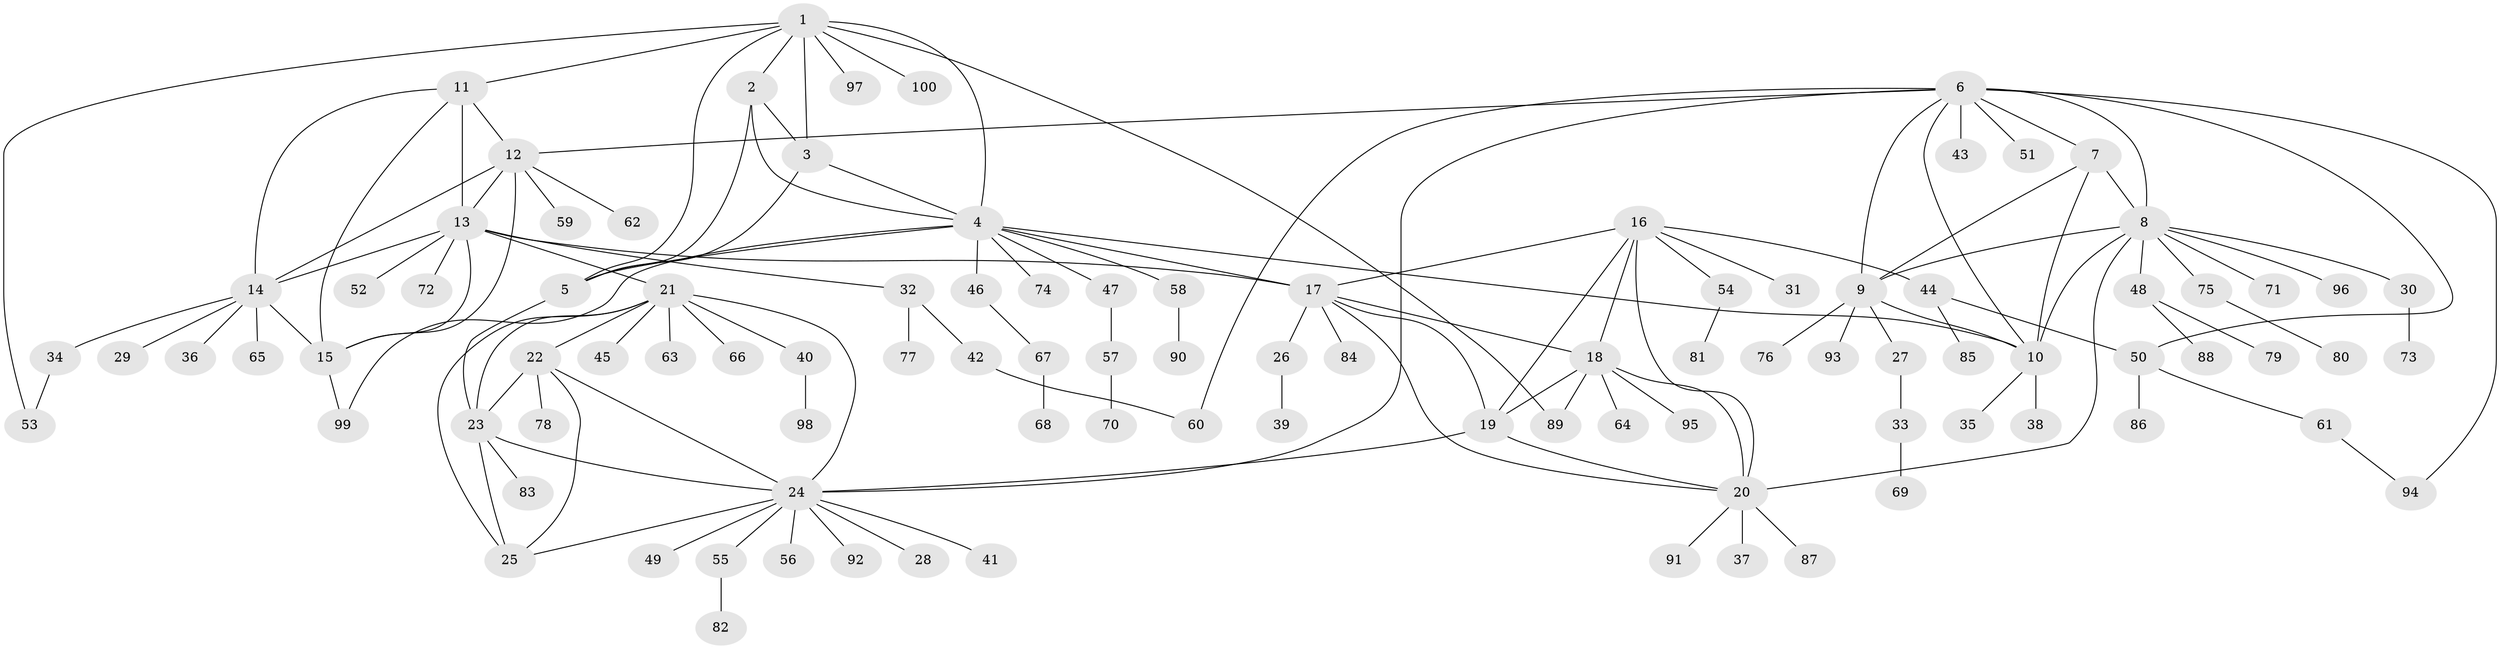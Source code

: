// Generated by graph-tools (version 1.1) at 2025/16/03/09/25 04:16:10]
// undirected, 100 vertices, 141 edges
graph export_dot {
graph [start="1"]
  node [color=gray90,style=filled];
  1;
  2;
  3;
  4;
  5;
  6;
  7;
  8;
  9;
  10;
  11;
  12;
  13;
  14;
  15;
  16;
  17;
  18;
  19;
  20;
  21;
  22;
  23;
  24;
  25;
  26;
  27;
  28;
  29;
  30;
  31;
  32;
  33;
  34;
  35;
  36;
  37;
  38;
  39;
  40;
  41;
  42;
  43;
  44;
  45;
  46;
  47;
  48;
  49;
  50;
  51;
  52;
  53;
  54;
  55;
  56;
  57;
  58;
  59;
  60;
  61;
  62;
  63;
  64;
  65;
  66;
  67;
  68;
  69;
  70;
  71;
  72;
  73;
  74;
  75;
  76;
  77;
  78;
  79;
  80;
  81;
  82;
  83;
  84;
  85;
  86;
  87;
  88;
  89;
  90;
  91;
  92;
  93;
  94;
  95;
  96;
  97;
  98;
  99;
  100;
  1 -- 2;
  1 -- 3;
  1 -- 4;
  1 -- 5;
  1 -- 11;
  1 -- 53;
  1 -- 89;
  1 -- 97;
  1 -- 100;
  2 -- 3;
  2 -- 4;
  2 -- 5;
  3 -- 4;
  3 -- 5;
  4 -- 5;
  4 -- 10;
  4 -- 17;
  4 -- 46;
  4 -- 47;
  4 -- 58;
  4 -- 74;
  4 -- 99;
  5 -- 23;
  6 -- 7;
  6 -- 8;
  6 -- 9;
  6 -- 10;
  6 -- 12;
  6 -- 24;
  6 -- 43;
  6 -- 50;
  6 -- 51;
  6 -- 60;
  6 -- 94;
  7 -- 8;
  7 -- 9;
  7 -- 10;
  8 -- 9;
  8 -- 10;
  8 -- 20;
  8 -- 30;
  8 -- 48;
  8 -- 71;
  8 -- 75;
  8 -- 96;
  9 -- 10;
  9 -- 27;
  9 -- 76;
  9 -- 93;
  10 -- 35;
  10 -- 38;
  11 -- 12;
  11 -- 13;
  11 -- 14;
  11 -- 15;
  12 -- 13;
  12 -- 14;
  12 -- 15;
  12 -- 59;
  12 -- 62;
  13 -- 14;
  13 -- 15;
  13 -- 17;
  13 -- 21;
  13 -- 32;
  13 -- 52;
  13 -- 72;
  14 -- 15;
  14 -- 29;
  14 -- 34;
  14 -- 36;
  14 -- 65;
  15 -- 99;
  16 -- 17;
  16 -- 18;
  16 -- 19;
  16 -- 20;
  16 -- 31;
  16 -- 44;
  16 -- 54;
  17 -- 18;
  17 -- 19;
  17 -- 20;
  17 -- 26;
  17 -- 84;
  18 -- 19;
  18 -- 20;
  18 -- 64;
  18 -- 89;
  18 -- 95;
  19 -- 20;
  19 -- 24;
  20 -- 37;
  20 -- 87;
  20 -- 91;
  21 -- 22;
  21 -- 23;
  21 -- 24;
  21 -- 25;
  21 -- 40;
  21 -- 45;
  21 -- 63;
  21 -- 66;
  22 -- 23;
  22 -- 24;
  22 -- 25;
  22 -- 78;
  23 -- 24;
  23 -- 25;
  23 -- 83;
  24 -- 25;
  24 -- 28;
  24 -- 41;
  24 -- 49;
  24 -- 55;
  24 -- 56;
  24 -- 92;
  26 -- 39;
  27 -- 33;
  30 -- 73;
  32 -- 42;
  32 -- 77;
  33 -- 69;
  34 -- 53;
  40 -- 98;
  42 -- 60;
  44 -- 50;
  44 -- 85;
  46 -- 67;
  47 -- 57;
  48 -- 79;
  48 -- 88;
  50 -- 61;
  50 -- 86;
  54 -- 81;
  55 -- 82;
  57 -- 70;
  58 -- 90;
  61 -- 94;
  67 -- 68;
  75 -- 80;
}

